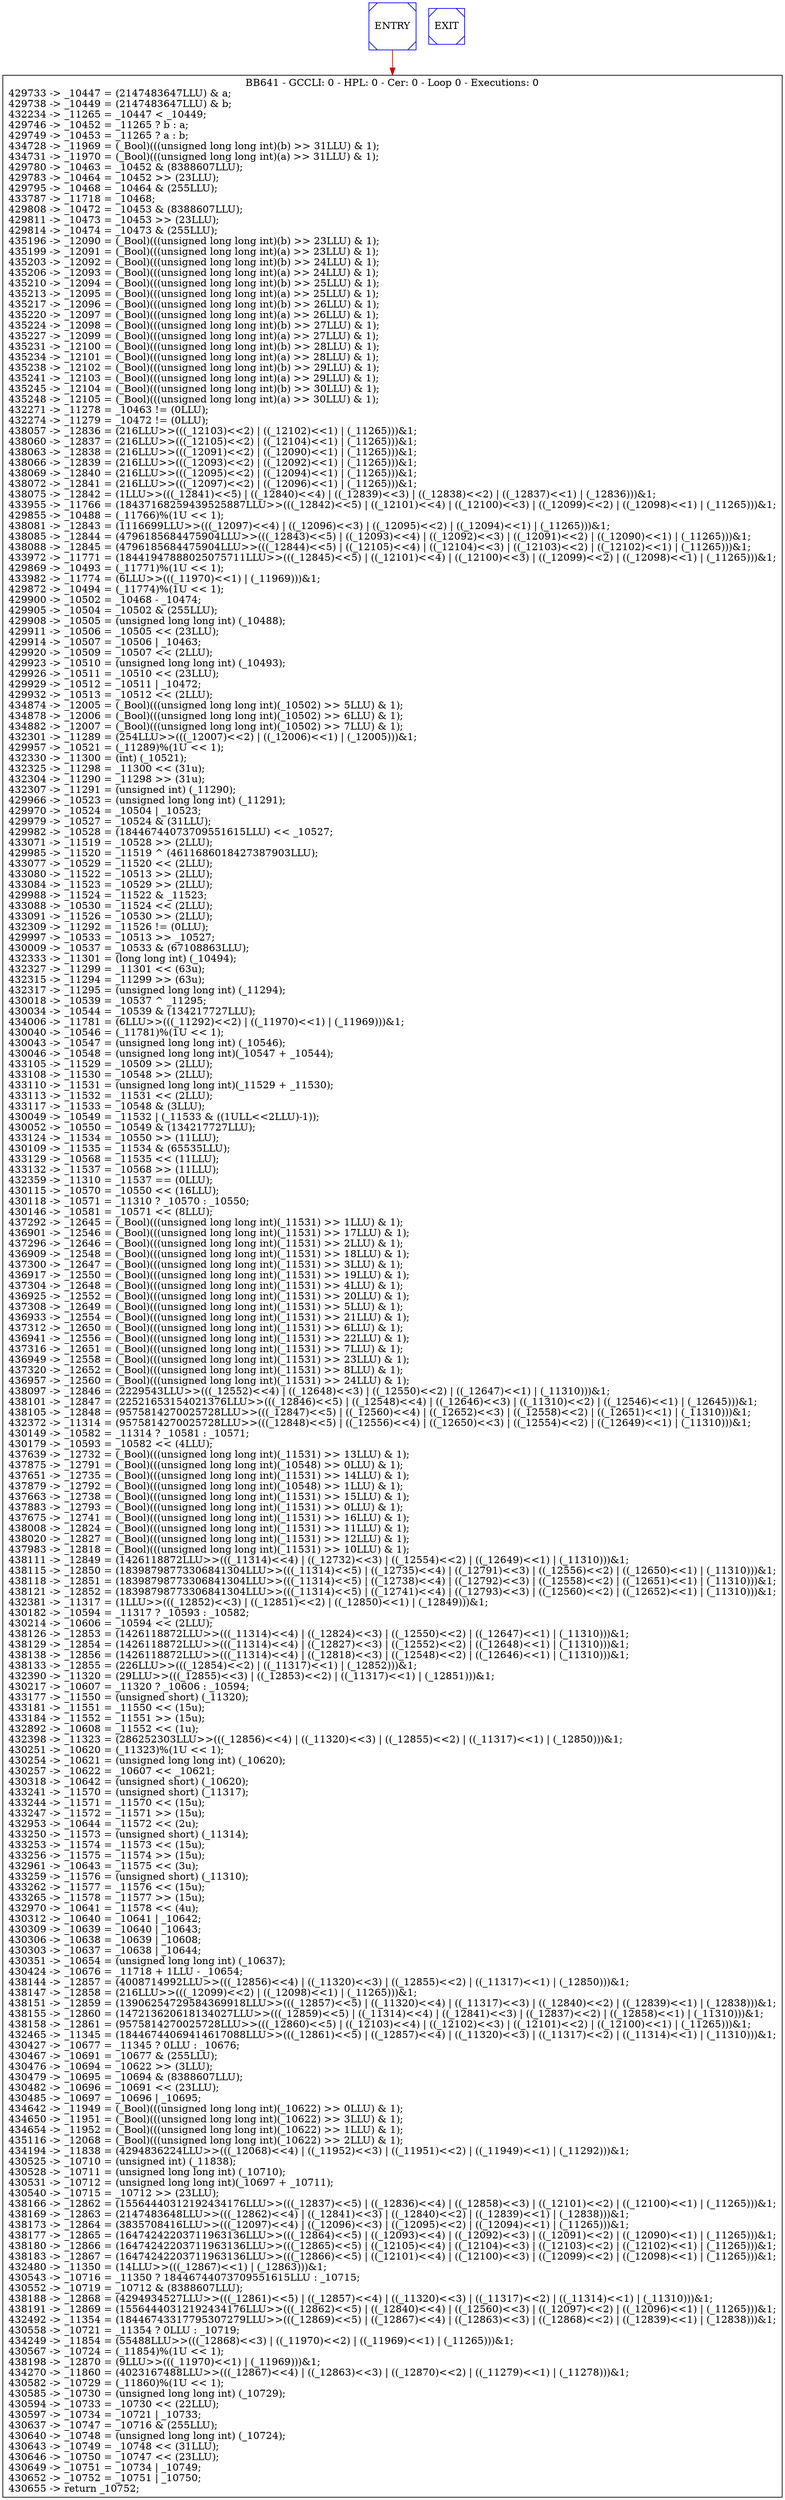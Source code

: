 digraph G {
0[color=blue,shape=Msquare, label="ENTRY"];
1[color=blue,shape=Msquare, label="EXIT"];
2[shape=box, label="BB641 - GCCLI: 0 - HPL: 0 - Cer: 0 - Loop 0 - Executions: 0\n429733 -> _10447 = (2147483647LLU) & a;\l429738 -> _10449 = (2147483647LLU) & b;\l432234 -> _11265 = _10447 < _10449;\l429746 -> _10452 = _11265 ? b : a;\l429749 -> _10453 = _11265 ? a : b;\l434728 -> _11969 = (_Bool)(((unsigned long long int)(b) >> 31LLU) & 1);\l434731 -> _11970 = (_Bool)(((unsigned long long int)(a) >> 31LLU) & 1);\l429780 -> _10463 = _10452 & (8388607LLU);\l429783 -> _10464 = _10452 >> (23LLU);\l429795 -> _10468 = _10464 & (255LLU);\l433787 -> _11718 = _10468;\l429808 -> _10472 = _10453 & (8388607LLU);\l429811 -> _10473 = _10453 >> (23LLU);\l429814 -> _10474 = _10473 & (255LLU);\l435196 -> _12090 = (_Bool)(((unsigned long long int)(b) >> 23LLU) & 1);\l435199 -> _12091 = (_Bool)(((unsigned long long int)(a) >> 23LLU) & 1);\l435203 -> _12092 = (_Bool)(((unsigned long long int)(b) >> 24LLU) & 1);\l435206 -> _12093 = (_Bool)(((unsigned long long int)(a) >> 24LLU) & 1);\l435210 -> _12094 = (_Bool)(((unsigned long long int)(b) >> 25LLU) & 1);\l435213 -> _12095 = (_Bool)(((unsigned long long int)(a) >> 25LLU) & 1);\l435217 -> _12096 = (_Bool)(((unsigned long long int)(b) >> 26LLU) & 1);\l435220 -> _12097 = (_Bool)(((unsigned long long int)(a) >> 26LLU) & 1);\l435224 -> _12098 = (_Bool)(((unsigned long long int)(b) >> 27LLU) & 1);\l435227 -> _12099 = (_Bool)(((unsigned long long int)(a) >> 27LLU) & 1);\l435231 -> _12100 = (_Bool)(((unsigned long long int)(b) >> 28LLU) & 1);\l435234 -> _12101 = (_Bool)(((unsigned long long int)(a) >> 28LLU) & 1);\l435238 -> _12102 = (_Bool)(((unsigned long long int)(b) >> 29LLU) & 1);\l435241 -> _12103 = (_Bool)(((unsigned long long int)(a) >> 29LLU) & 1);\l435245 -> _12104 = (_Bool)(((unsigned long long int)(b) >> 30LLU) & 1);\l435248 -> _12105 = (_Bool)(((unsigned long long int)(a) >> 30LLU) & 1);\l432271 -> _11278 = _10463 != (0LLU);\l432274 -> _11279 = _10472 != (0LLU);\l438057 -> _12836 = (216LLU>>(((_12103)<<2) | ((_12102)<<1) | (_11265)))&1;\l438060 -> _12837 = (216LLU>>(((_12105)<<2) | ((_12104)<<1) | (_11265)))&1;\l438063 -> _12838 = (216LLU>>(((_12091)<<2) | ((_12090)<<1) | (_11265)))&1;\l438066 -> _12839 = (216LLU>>(((_12093)<<2) | ((_12092)<<1) | (_11265)))&1;\l438069 -> _12840 = (216LLU>>(((_12095)<<2) | ((_12094)<<1) | (_11265)))&1;\l438072 -> _12841 = (216LLU>>(((_12097)<<2) | ((_12096)<<1) | (_11265)))&1;\l438075 -> _12842 = (1LLU>>(((_12841)<<5) | ((_12840)<<4) | ((_12839)<<3) | ((_12838)<<2) | ((_12837)<<1) | (_12836)))&1;\l433955 -> _11766 = (18437168259439525887LLU>>(((_12842)<<5) | ((_12101)<<4) | ((_12100)<<3) | ((_12099)<<2) | ((_12098)<<1) | (_11265)))&1;\l429855 -> _10488 = (_11766)%(1U << 1);\l438081 -> _12843 = (1116699LLU>>(((_12097)<<4) | ((_12096)<<3) | ((_12095)<<2) | ((_12094)<<1) | (_11265)))&1;\l438085 -> _12844 = (4796185684475904LLU>>(((_12843)<<5) | ((_12093)<<4) | ((_12092)<<3) | ((_12091)<<2) | ((_12090)<<1) | (_11265)))&1;\l438088 -> _12845 = (4796185684475904LLU>>(((_12844)<<5) | ((_12105)<<4) | ((_12104)<<3) | ((_12103)<<2) | ((_12102)<<1) | (_11265)))&1;\l433972 -> _11771 = (18441947888025075711LLU>>(((_12845)<<5) | ((_12101)<<4) | ((_12100)<<3) | ((_12099)<<2) | ((_12098)<<1) | (_11265)))&1;\l429869 -> _10493 = (_11771)%(1U << 1);\l433982 -> _11774 = (6LLU>>(((_11970)<<1) | (_11969)))&1;\l429872 -> _10494 = (_11774)%(1U << 1);\l429900 -> _10502 = _10468 - _10474;\l429905 -> _10504 = _10502 & (255LLU);\l429908 -> _10505 = (unsigned long long int) (_10488);\l429911 -> _10506 = _10505 << (23LLU);\l429914 -> _10507 = _10506 | _10463;\l429920 -> _10509 = _10507 << (2LLU);\l429923 -> _10510 = (unsigned long long int) (_10493);\l429926 -> _10511 = _10510 << (23LLU);\l429929 -> _10512 = _10511 | _10472;\l429932 -> _10513 = _10512 << (2LLU);\l434874 -> _12005 = (_Bool)(((unsigned long long int)(_10502) >> 5LLU) & 1);\l434878 -> _12006 = (_Bool)(((unsigned long long int)(_10502) >> 6LLU) & 1);\l434882 -> _12007 = (_Bool)(((unsigned long long int)(_10502) >> 7LLU) & 1);\l432301 -> _11289 = (254LLU>>(((_12007)<<2) | ((_12006)<<1) | (_12005)))&1;\l429957 -> _10521 = (_11289)%(1U << 1);\l432330 -> _11300 = (int) (_10521);\l432325 -> _11298 = _11300 << (31u);\l432304 -> _11290 = _11298 >> (31u);\l432307 -> _11291 = (unsigned int) (_11290);\l429966 -> _10523 = (unsigned long long int) (_11291);\l429970 -> _10524 = _10504 | _10523;\l429979 -> _10527 = _10524 & (31LLU);\l429982 -> _10528 = (18446744073709551615LLU) << _10527;\l433071 -> _11519 = _10528 >> (2LLU);\l429985 -> _11520 = _11519 ^ (4611686018427387903LLU);\l433077 -> _10529 = _11520 << (2LLU);\l433080 -> _11522 = _10513 >> (2LLU);\l433084 -> _11523 = _10529 >> (2LLU);\l429988 -> _11524 = _11522 & _11523;\l433088 -> _10530 = _11524 << (2LLU);\l433091 -> _11526 = _10530 >> (2LLU);\l432309 -> _11292 = _11526 != (0LLU);\l429997 -> _10533 = _10513 >> _10527;\l430009 -> _10537 = _10533 & (67108863LLU);\l432333 -> _11301 = (long long int) (_10494);\l432327 -> _11299 = _11301 << (63u);\l432315 -> _11294 = _11299 >> (63u);\l432317 -> _11295 = (unsigned long long int) (_11294);\l430018 -> _10539 = _10537 ^ _11295;\l430034 -> _10544 = _10539 & (134217727LLU);\l434006 -> _11781 = (6LLU>>(((_11292)<<2) | ((_11970)<<1) | (_11969)))&1;\l430040 -> _10546 = (_11781)%(1U << 1);\l430043 -> _10547 = (unsigned long long int) (_10546);\l430046 -> _10548 = (unsigned long long int)(_10547 + _10544);\l433105 -> _11529 = _10509 >> (2LLU);\l433108 -> _11530 = _10548 >> (2LLU);\l433110 -> _11531 = (unsigned long long int)(_11529 + _11530);\l433113 -> _11532 = _11531 << (2LLU);\l433117 -> _11533 = _10548 & (3LLU);\l430049 -> _10549 = _11532 | (_11533 & ((1ULL<<2LLU)-1));\l430052 -> _10550 = _10549 & (134217727LLU);\l433124 -> _11534 = _10550 >> (11LLU);\l430109 -> _11535 = _11534 & (65535LLU);\l433129 -> _10568 = _11535 << (11LLU);\l433132 -> _11537 = _10568 >> (11LLU);\l432359 -> _11310 = _11537 == (0LLU);\l430115 -> _10570 = _10550 << (16LLU);\l430118 -> _10571 = _11310 ? _10570 : _10550;\l430146 -> _10581 = _10571 << (8LLU);\l437292 -> _12645 = (_Bool)(((unsigned long long int)(_11531) >> 1LLU) & 1);\l436901 -> _12546 = (_Bool)(((unsigned long long int)(_11531) >> 17LLU) & 1);\l437296 -> _12646 = (_Bool)(((unsigned long long int)(_11531) >> 2LLU) & 1);\l436909 -> _12548 = (_Bool)(((unsigned long long int)(_11531) >> 18LLU) & 1);\l437300 -> _12647 = (_Bool)(((unsigned long long int)(_11531) >> 3LLU) & 1);\l436917 -> _12550 = (_Bool)(((unsigned long long int)(_11531) >> 19LLU) & 1);\l437304 -> _12648 = (_Bool)(((unsigned long long int)(_11531) >> 4LLU) & 1);\l436925 -> _12552 = (_Bool)(((unsigned long long int)(_11531) >> 20LLU) & 1);\l437308 -> _12649 = (_Bool)(((unsigned long long int)(_11531) >> 5LLU) & 1);\l436933 -> _12554 = (_Bool)(((unsigned long long int)(_11531) >> 21LLU) & 1);\l437312 -> _12650 = (_Bool)(((unsigned long long int)(_11531) >> 6LLU) & 1);\l436941 -> _12556 = (_Bool)(((unsigned long long int)(_11531) >> 22LLU) & 1);\l437316 -> _12651 = (_Bool)(((unsigned long long int)(_11531) >> 7LLU) & 1);\l436949 -> _12558 = (_Bool)(((unsigned long long int)(_11531) >> 23LLU) & 1);\l437320 -> _12652 = (_Bool)(((unsigned long long int)(_11531) >> 8LLU) & 1);\l436957 -> _12560 = (_Bool)(((unsigned long long int)(_11531) >> 24LLU) & 1);\l438097 -> _12846 = (2229543LLU>>(((_12552)<<4) | ((_12648)<<3) | ((_12550)<<2) | ((_12647)<<1) | (_11310)))&1;\l438101 -> _12847 = (22521653154021376LLU>>(((_12846)<<5) | ((_12548)<<4) | ((_12646)<<3) | ((_11310)<<2) | ((_12546)<<1) | (_12645)))&1;\l438105 -> _12848 = (9575814270025728LLU>>(((_12847)<<5) | ((_12560)<<4) | ((_12652)<<3) | ((_12558)<<2) | ((_12651)<<1) | (_11310)))&1;\l432372 -> _11314 = (9575814270025728LLU>>(((_12848)<<5) | ((_12556)<<4) | ((_12650)<<3) | ((_12554)<<2) | ((_12649)<<1) | (_11310)))&1;\l430149 -> _10582 = _11314 ? _10581 : _10571;\l430179 -> _10593 = _10582 << (4LLU);\l437639 -> _12732 = (_Bool)(((unsigned long long int)(_11531) >> 13LLU) & 1);\l437875 -> _12791 = (_Bool)(((unsigned long long int)(_10548) >> 0LLU) & 1);\l437651 -> _12735 = (_Bool)(((unsigned long long int)(_11531) >> 14LLU) & 1);\l437879 -> _12792 = (_Bool)(((unsigned long long int)(_10548) >> 1LLU) & 1);\l437663 -> _12738 = (_Bool)(((unsigned long long int)(_11531) >> 15LLU) & 1);\l437883 -> _12793 = (_Bool)(((unsigned long long int)(_11531) >> 0LLU) & 1);\l437675 -> _12741 = (_Bool)(((unsigned long long int)(_11531) >> 16LLU) & 1);\l438008 -> _12824 = (_Bool)(((unsigned long long int)(_11531) >> 11LLU) & 1);\l438020 -> _12827 = (_Bool)(((unsigned long long int)(_11531) >> 12LLU) & 1);\l437983 -> _12818 = (_Bool)(((unsigned long long int)(_11531) >> 10LLU) & 1);\l438111 -> _12849 = (1426118872LLU>>(((_11314)<<4) | ((_12732)<<3) | ((_12554)<<2) | ((_12649)<<1) | (_11310)))&1;\l438115 -> _12850 = (18398798773306841304LLU>>(((_11314)<<5) | ((_12735)<<4) | ((_12791)<<3) | ((_12556)<<2) | ((_12650)<<1) | (_11310)))&1;\l438118 -> _12851 = (18398798773306841304LLU>>(((_11314)<<5) | ((_12738)<<4) | ((_12792)<<3) | ((_12558)<<2) | ((_12651)<<1) | (_11310)))&1;\l438121 -> _12852 = (18398798773306841304LLU>>(((_11314)<<5) | ((_12741)<<4) | ((_12793)<<3) | ((_12560)<<2) | ((_12652)<<1) | (_11310)))&1;\l432381 -> _11317 = (1LLU>>(((_12852)<<3) | ((_12851)<<2) | ((_12850)<<1) | (_12849)))&1;\l430182 -> _10594 = _11317 ? _10593 : _10582;\l430214 -> _10606 = _10594 << (2LLU);\l438126 -> _12853 = (1426118872LLU>>(((_11314)<<4) | ((_12824)<<3) | ((_12550)<<2) | ((_12647)<<1) | (_11310)))&1;\l438129 -> _12854 = (1426118872LLU>>(((_11314)<<4) | ((_12827)<<3) | ((_12552)<<2) | ((_12648)<<1) | (_11310)))&1;\l438138 -> _12856 = (1426118872LLU>>(((_11314)<<4) | ((_12818)<<3) | ((_12548)<<2) | ((_12646)<<1) | (_11310)))&1;\l438133 -> _12855 = (226LLU>>(((_12854)<<2) | ((_11317)<<1) | (_12852)))&1;\l432390 -> _11320 = (29LLU>>(((_12855)<<3) | ((_12853)<<2) | ((_11317)<<1) | (_12851)))&1;\l430217 -> _10607 = _11320 ? _10606 : _10594;\l433177 -> _11550 = (unsigned short) (_11320);\l433181 -> _11551 = _11550 << (15u);\l433184 -> _11552 = _11551 >> (15u);\l432892 -> _10608 = _11552 << (1u);\l432398 -> _11323 = (286252303LLU>>(((_12856)<<4) | ((_11320)<<3) | ((_12855)<<2) | ((_11317)<<1) | (_12850)))&1;\l430251 -> _10620 = (_11323)%(1U << 1);\l430254 -> _10621 = (unsigned long long int) (_10620);\l430257 -> _10622 = _10607 << _10621;\l430318 -> _10642 = (unsigned short) (_10620);\l433241 -> _11570 = (unsigned short) (_11317);\l433244 -> _11571 = _11570 << (15u);\l433247 -> _11572 = _11571 >> (15u);\l432953 -> _10644 = _11572 << (2u);\l433250 -> _11573 = (unsigned short) (_11314);\l433253 -> _11574 = _11573 << (15u);\l433256 -> _11575 = _11574 >> (15u);\l432961 -> _10643 = _11575 << (3u);\l433259 -> _11576 = (unsigned short) (_11310);\l433262 -> _11577 = _11576 << (15u);\l433265 -> _11578 = _11577 >> (15u);\l432970 -> _10641 = _11578 << (4u);\l430312 -> _10640 = _10641 | _10642;\l430309 -> _10639 = _10640 | _10643;\l430306 -> _10638 = _10639 | _10608;\l430303 -> _10637 = _10638 | _10644;\l430351 -> _10654 = (unsigned long long int) (_10637);\l430424 -> _10676 = _11718 + 1LLU - _10654;\l438144 -> _12857 = (4008714992LLU>>(((_12856)<<4) | ((_11320)<<3) | ((_12855)<<2) | ((_11317)<<1) | (_12850)))&1;\l438147 -> _12858 = (216LLU>>(((_12099)<<2) | ((_12098)<<1) | (_11265)))&1;\l438151 -> _12859 = (13906254729584369918LLU>>(((_12857)<<5) | ((_11320)<<4) | ((_11317)<<3) | ((_12840)<<2) | ((_12839)<<1) | (_12838)))&1;\l438155 -> _12860 = (147213620618134027LLU>>(((_12859)<<5) | ((_11314)<<4) | ((_12841)<<3) | ((_12837)<<2) | ((_12858)<<1) | (_11310)))&1;\l438158 -> _12861 = (9575814270025728LLU>>(((_12860)<<5) | ((_12103)<<4) | ((_12102)<<3) | ((_12101)<<2) | ((_12100)<<1) | (_11265)))&1;\l432465 -> _11345 = (18446744069414617088LLU>>(((_12861)<<5) | ((_12857)<<4) | ((_11320)<<3) | ((_11317)<<2) | ((_11314)<<1) | (_11310)))&1;\l430427 -> _10677 = _11345 ? 0LLU : _10676;\l430467 -> _10691 = _10677 & (255LLU);\l430476 -> _10694 = _10622 >> (3LLU);\l430479 -> _10695 = _10694 & (8388607LLU);\l430482 -> _10696 = _10691 << (23LLU);\l430485 -> _10697 = _10696 | _10695;\l434642 -> _11949 = (_Bool)(((unsigned long long int)(_10622) >> 0LLU) & 1);\l434650 -> _11951 = (_Bool)(((unsigned long long int)(_10622) >> 3LLU) & 1);\l434654 -> _11952 = (_Bool)(((unsigned long long int)(_10622) >> 1LLU) & 1);\l435116 -> _12068 = (_Bool)(((unsigned long long int)(_10622) >> 2LLU) & 1);\l434194 -> _11838 = (4294836224LLU>>(((_12068)<<4) | ((_11952)<<3) | ((_11951)<<2) | ((_11949)<<1) | (_11292)))&1;\l430525 -> _10710 = (unsigned int) (_11838);\l430528 -> _10711 = (unsigned long long int) (_10710);\l430531 -> _10712 = (unsigned long long int)(_10697 + _10711);\l430540 -> _10715 = _10712 >> (23LLU);\l438166 -> _12862 = (15564440312192434176LLU>>(((_12837)<<5) | ((_12836)<<4) | ((_12858)<<3) | ((_12101)<<2) | ((_12100)<<1) | (_11265)))&1;\l438169 -> _12863 = (2147483648LLU>>(((_12862)<<4) | ((_12841)<<3) | ((_12840)<<2) | ((_12839)<<1) | (_12838)))&1;\l438173 -> _12864 = (3835708416LLU>>(((_12097)<<4) | ((_12096)<<3) | ((_12095)<<2) | ((_12094)<<1) | (_11265)))&1;\l438177 -> _12865 = (16474242203711963136LLU>>(((_12864)<<5) | ((_12093)<<4) | ((_12092)<<3) | ((_12091)<<2) | ((_12090)<<1) | (_11265)))&1;\l438180 -> _12866 = (16474242203711963136LLU>>(((_12865)<<5) | ((_12105)<<4) | ((_12104)<<3) | ((_12103)<<2) | ((_12102)<<1) | (_11265)))&1;\l438183 -> _12867 = (16474242203711963136LLU>>(((_12866)<<5) | ((_12101)<<4) | ((_12100)<<3) | ((_12099)<<2) | ((_12098)<<1) | (_11265)))&1;\l432480 -> _11350 = (14LLU>>(((_12867)<<1) | (_12863)))&1;\l430543 -> _10716 = _11350 ? 18446744073709551615LLU : _10715;\l430552 -> _10719 = _10712 & (8388607LLU);\l438188 -> _12868 = (4294934527LLU>>(((_12861)<<5) | ((_12857)<<4) | ((_11320)<<3) | ((_11317)<<2) | ((_11314)<<1) | (_11310)))&1;\l438191 -> _12869 = (15564440312192434176LLU>>(((_12862)<<5) | ((_12840)<<4) | ((_12560)<<3) | ((_12097)<<2) | ((_12096)<<1) | (_11265)))&1;\l432492 -> _11354 = (18446743317795307279LLU>>(((_12869)<<5) | ((_12867)<<4) | ((_12863)<<3) | ((_12868)<<2) | ((_12839)<<1) | (_12838)))&1;\l430558 -> _10721 = _11354 ? 0LLU : _10719;\l434249 -> _11854 = (55488LLU>>(((_12868)<<3) | ((_11970)<<2) | ((_11969)<<1) | (_11265)))&1;\l430567 -> _10724 = (_11854)%(1U << 1);\l438198 -> _12870 = (9LLU>>(((_11970)<<1) | (_11969)))&1;\l434270 -> _11860 = (4023167488LLU>>(((_12867)<<4) | ((_12863)<<3) | ((_12870)<<2) | ((_11279)<<1) | (_11278)))&1;\l430582 -> _10729 = (_11860)%(1U << 1);\l430585 -> _10730 = (unsigned long long int) (_10729);\l430594 -> _10733 = _10730 << (22LLU);\l430597 -> _10734 = _10721 | _10733;\l430637 -> _10747 = _10716 & (255LLU);\l430640 -> _10748 = (unsigned long long int) (_10724);\l430643 -> _10749 = _10748 << (31LLU);\l430646 -> _10750 = _10747 << (23LLU);\l430649 -> _10751 = _10734 | _10749;\l430652 -> _10752 = _10751 | _10750;\l430655 -> return _10752;\l"];
0->2 [fontcolor=blue, color=red3];
}
